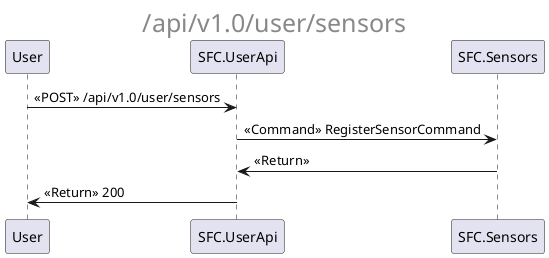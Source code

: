 @startuml
center header <font size=25>/api/v1.0/user/sensors</font>
User -> SFC.UserApi : <<POST>> /api/v1.0/user/sensors
SFC.UserApi -> SFC.Sensors : <<Command>> RegisterSensorCommand
SFC.Sensors -> SFC.UserApi : <<Return>> 
SFC.UserApi -> User: <<Return>> 200
@enduml
